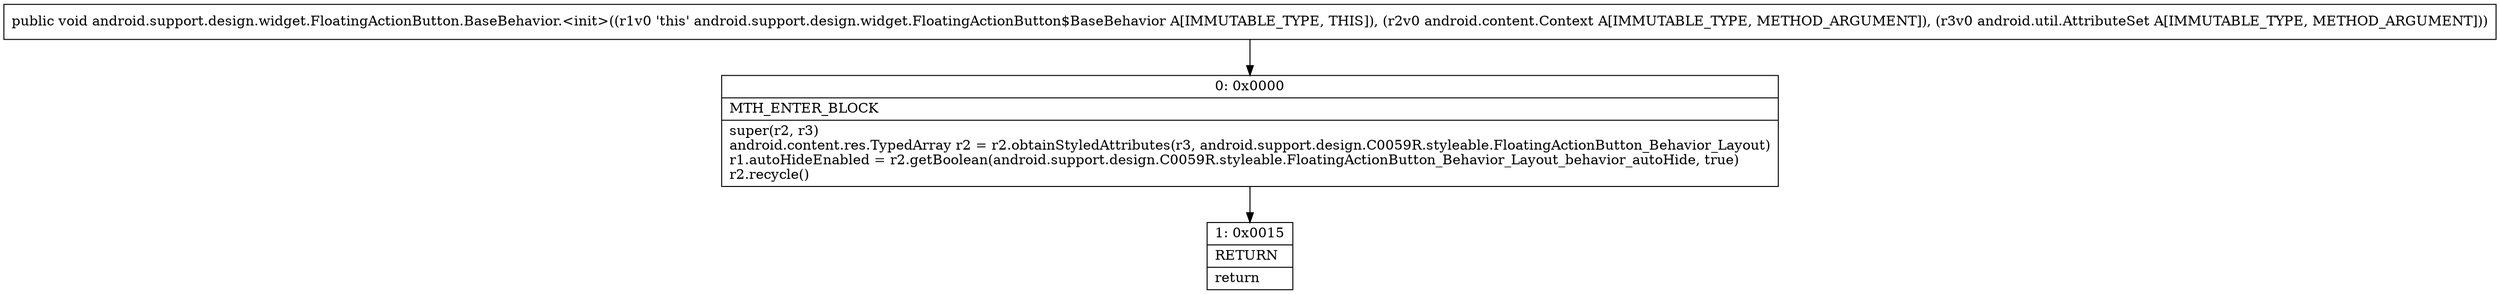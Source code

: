 digraph "CFG forandroid.support.design.widget.FloatingActionButton.BaseBehavior.\<init\>(Landroid\/content\/Context;Landroid\/util\/AttributeSet;)V" {
Node_0 [shape=record,label="{0\:\ 0x0000|MTH_ENTER_BLOCK\l|super(r2, r3)\landroid.content.res.TypedArray r2 = r2.obtainStyledAttributes(r3, android.support.design.C0059R.styleable.FloatingActionButton_Behavior_Layout)\lr1.autoHideEnabled = r2.getBoolean(android.support.design.C0059R.styleable.FloatingActionButton_Behavior_Layout_behavior_autoHide, true)\lr2.recycle()\l}"];
Node_1 [shape=record,label="{1\:\ 0x0015|RETURN\l|return\l}"];
MethodNode[shape=record,label="{public void android.support.design.widget.FloatingActionButton.BaseBehavior.\<init\>((r1v0 'this' android.support.design.widget.FloatingActionButton$BaseBehavior A[IMMUTABLE_TYPE, THIS]), (r2v0 android.content.Context A[IMMUTABLE_TYPE, METHOD_ARGUMENT]), (r3v0 android.util.AttributeSet A[IMMUTABLE_TYPE, METHOD_ARGUMENT])) }"];
MethodNode -> Node_0;
Node_0 -> Node_1;
}

